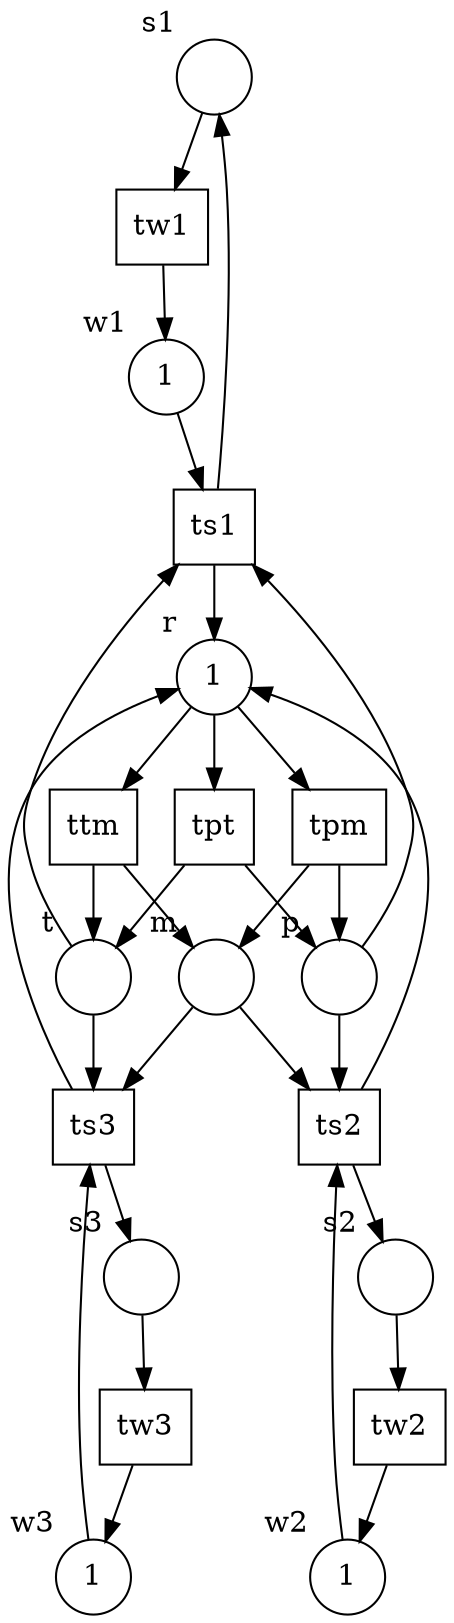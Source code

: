digraph G {
subgraph place {
node [shape=circle, width=.5];
"s1" [label="", xlabel="s1"];
"s3" [label="", xlabel="s3"];
"m" [label="", xlabel="m"];
"r" [label="1", xlabel="r"];
"w1" [label="1", xlabel="w1"];
"w2" [label="1", xlabel="w2"];
"s2" [label="", xlabel="s2"];
"t" [label="", xlabel="t"];
"p" [label="", xlabel="p"];
"w3" [label="1", xlabel="w3"];
}
subgraph transitions {
node [shape=rect, width=.5, height=.5];
"ts1";
"ts2";
"tpm";
"tw1";
"tw2";
"tpt";
"ts3";
"tw3";
"ttm";
}
"p" -> "ts1";
"t" -> "ts1";
"w1" -> "ts1";
"ts1" -> "r";
"ts1" -> "s1";
"p" -> "ts2";
"m" -> "ts2";
"w2" -> "ts2";
"ts2" -> "r";
"ts2" -> "s2";
"r" -> "tpm";
"tpm" -> "p";
"tpm" -> "m";
"s1" -> "tw1";
"tw1" -> "w1";
"s2" -> "tw2";
"tw2" -> "w2";
"r" -> "tpt";
"tpt" -> "p";
"tpt" -> "t";
"m" -> "ts3";
"t" -> "ts3";
"w3" -> "ts3";
"ts3" -> "r";
"ts3" -> "s3";
"s3" -> "tw3";
"tw3" -> "w3";
"r" -> "ttm";
"ttm" -> "t";
"ttm" -> "m";
}
